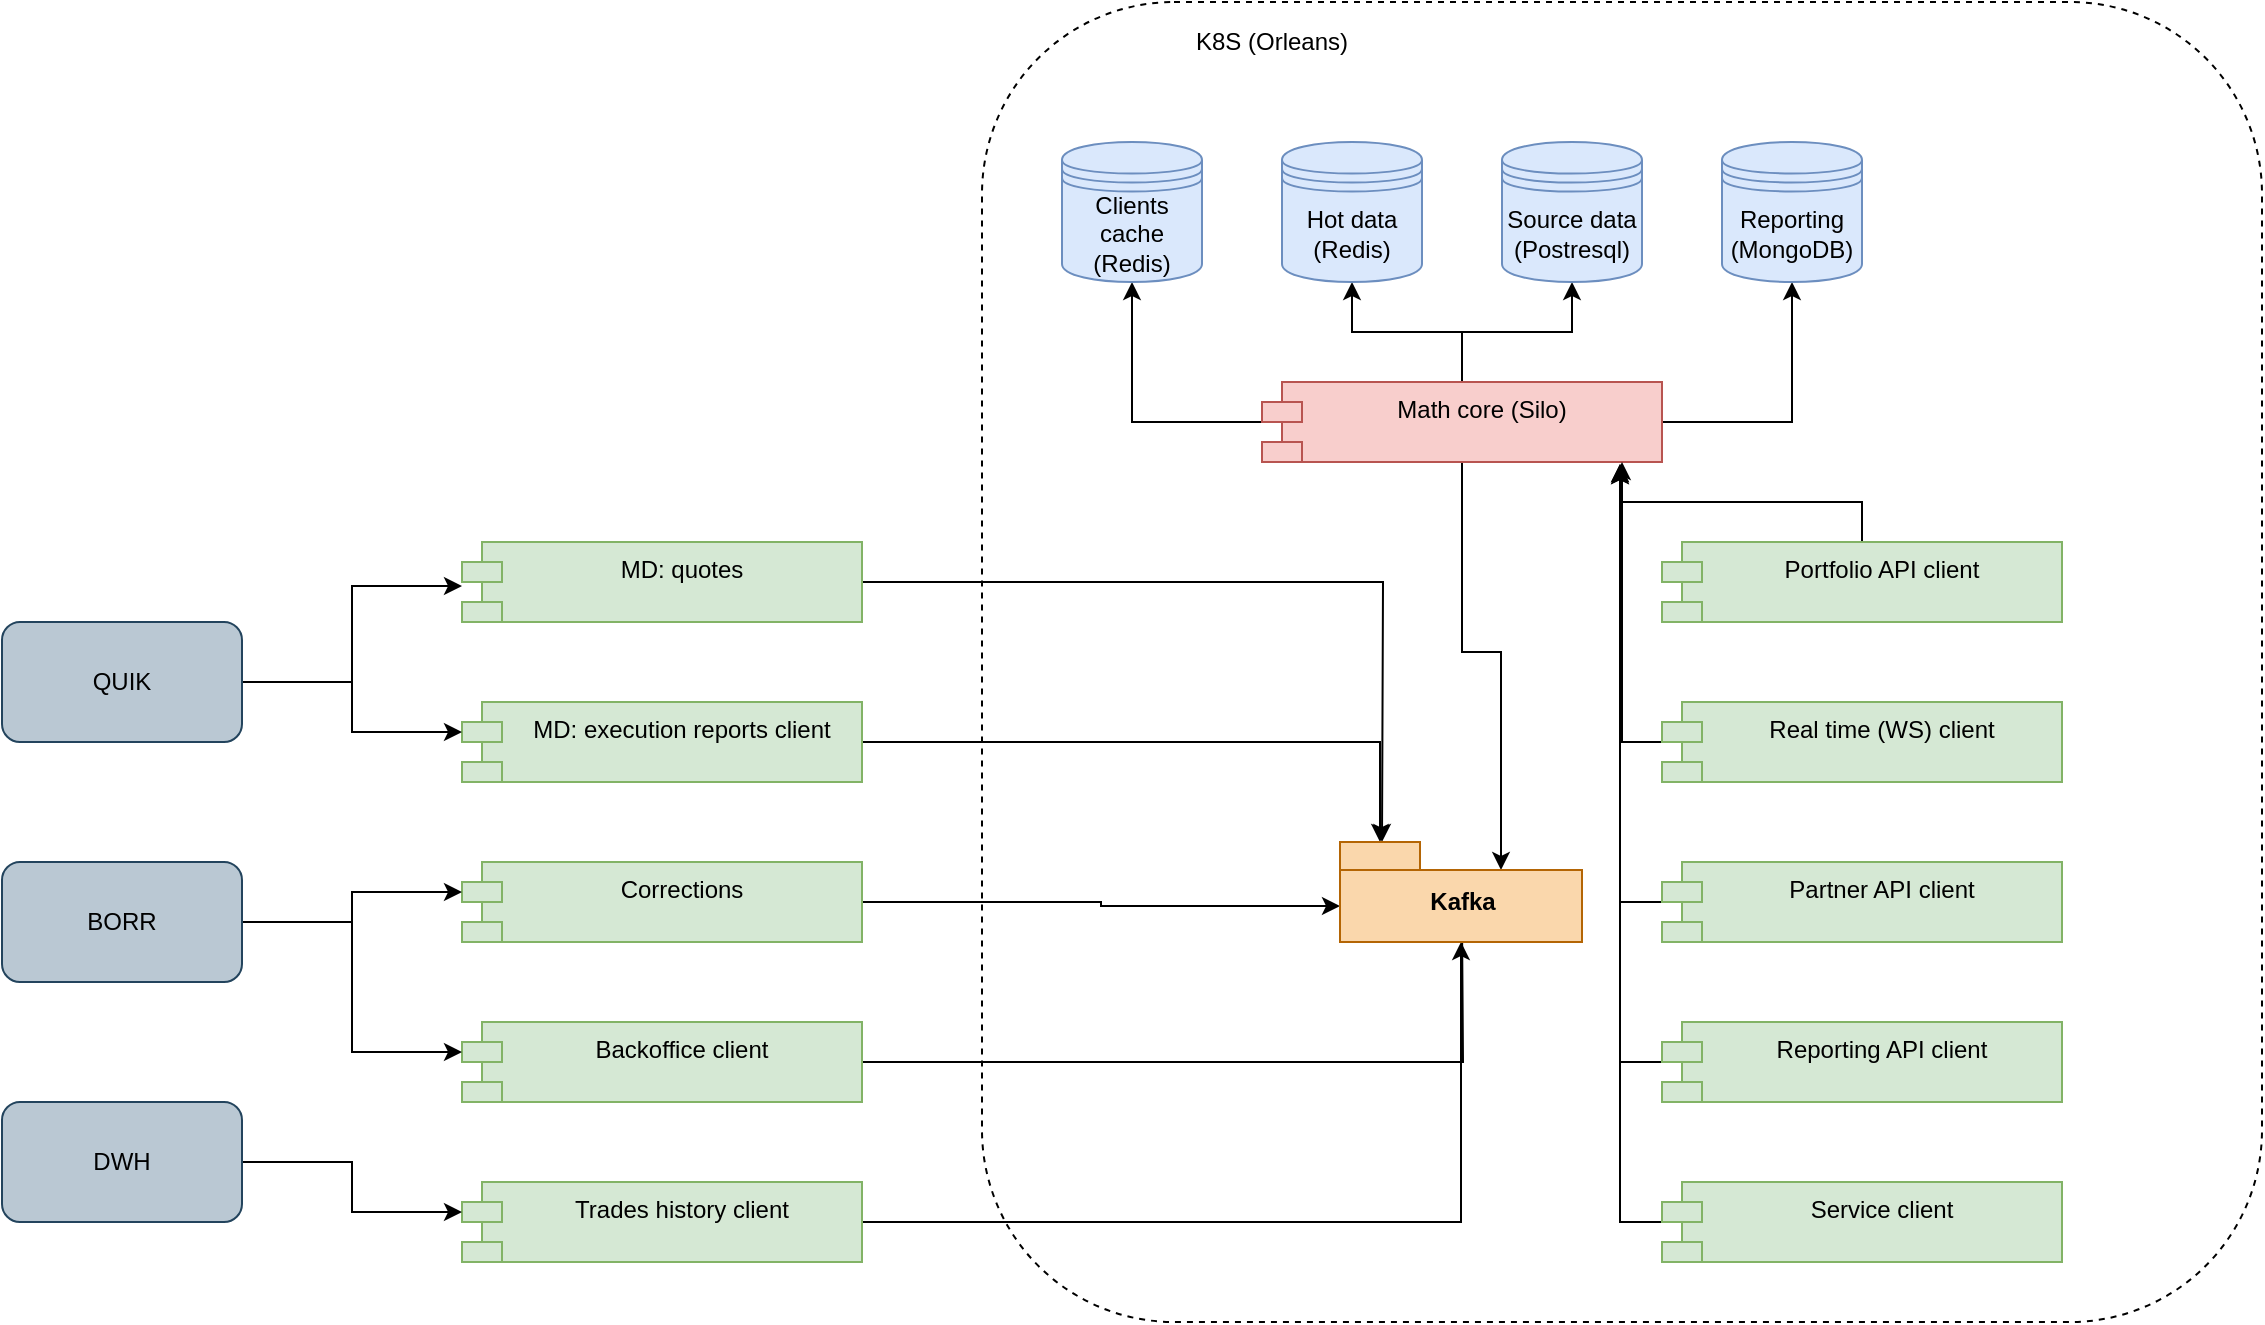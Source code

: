 <mxfile version="20.3.0" type="github">
  <diagram id="Jph7q5hVraavxcGT9fUf" name="Page-1">
    <mxGraphModel dx="2013" dy="837" grid="1" gridSize="10" guides="1" tooltips="1" connect="1" arrows="1" fold="1" page="1" pageScale="1" pageWidth="827" pageHeight="1169" math="0" shadow="0">
      <root>
        <mxCell id="0" />
        <mxCell id="1" parent="0" />
        <mxCell id="NwZ4r76V9XNdE9PYF-cX-32" style="edgeStyle=orthogonalEdgeStyle;rounded=0;orthogonalLoop=1;jettySize=auto;html=1;entryX=0;entryY=0;entryDx=80.5;entryDy=14;entryPerimeter=0;" edge="1" parent="1" source="NwZ4r76V9XNdE9PYF-cX-1" target="NwZ4r76V9XNdE9PYF-cX-26">
          <mxGeometry relative="1" as="geometry" />
        </mxCell>
        <mxCell id="NwZ4r76V9XNdE9PYF-cX-41" style="edgeStyle=orthogonalEdgeStyle;rounded=0;orthogonalLoop=1;jettySize=auto;html=1;entryX=0.5;entryY=1;entryDx=0;entryDy=0;" edge="1" parent="1" source="NwZ4r76V9XNdE9PYF-cX-1" target="NwZ4r76V9XNdE9PYF-cX-10">
          <mxGeometry relative="1" as="geometry" />
        </mxCell>
        <mxCell id="NwZ4r76V9XNdE9PYF-cX-42" style="edgeStyle=orthogonalEdgeStyle;rounded=0;orthogonalLoop=1;jettySize=auto;html=1;entryX=0.5;entryY=1;entryDx=0;entryDy=0;" edge="1" parent="1" source="NwZ4r76V9XNdE9PYF-cX-1" target="NwZ4r76V9XNdE9PYF-cX-9">
          <mxGeometry relative="1" as="geometry" />
        </mxCell>
        <mxCell id="NwZ4r76V9XNdE9PYF-cX-43" style="edgeStyle=orthogonalEdgeStyle;rounded=0;orthogonalLoop=1;jettySize=auto;html=1;entryX=0.5;entryY=1;entryDx=0;entryDy=0;" edge="1" parent="1" source="NwZ4r76V9XNdE9PYF-cX-1" target="NwZ4r76V9XNdE9PYF-cX-8">
          <mxGeometry relative="1" as="geometry" />
        </mxCell>
        <mxCell id="NwZ4r76V9XNdE9PYF-cX-44" style="edgeStyle=orthogonalEdgeStyle;rounded=0;orthogonalLoop=1;jettySize=auto;html=1;entryX=0.5;entryY=1;entryDx=0;entryDy=0;" edge="1" parent="1" source="NwZ4r76V9XNdE9PYF-cX-1" target="NwZ4r76V9XNdE9PYF-cX-11">
          <mxGeometry relative="1" as="geometry" />
        </mxCell>
        <mxCell id="NwZ4r76V9XNdE9PYF-cX-1" value="Math core (Silo)" style="shape=module;align=left;spacingLeft=20;align=center;verticalAlign=top;fillColor=#f8cecc;strokeColor=#b85450;" vertex="1" parent="1">
          <mxGeometry x="320" y="200" width="200" height="40" as="geometry" />
        </mxCell>
        <mxCell id="NwZ4r76V9XNdE9PYF-cX-30" style="edgeStyle=orthogonalEdgeStyle;rounded=0;orthogonalLoop=1;jettySize=auto;html=1;entryX=0;entryY=0;entryDx=20;entryDy=0;entryPerimeter=0;" edge="1" parent="1" source="NwZ4r76V9XNdE9PYF-cX-2" target="NwZ4r76V9XNdE9PYF-cX-26">
          <mxGeometry relative="1" as="geometry" />
        </mxCell>
        <mxCell id="NwZ4r76V9XNdE9PYF-cX-2" value="MD: execution reports client" style="shape=module;align=left;spacingLeft=20;align=center;verticalAlign=top;fillColor=#d5e8d4;strokeColor=#82b366;" vertex="1" parent="1">
          <mxGeometry x="-80" y="360" width="200" height="40" as="geometry" />
        </mxCell>
        <mxCell id="NwZ4r76V9XNdE9PYF-cX-31" style="edgeStyle=orthogonalEdgeStyle;rounded=0;orthogonalLoop=1;jettySize=auto;html=1;" edge="1" parent="1" source="NwZ4r76V9XNdE9PYF-cX-3">
          <mxGeometry relative="1" as="geometry">
            <mxPoint x="380" y="430" as="targetPoint" />
          </mxGeometry>
        </mxCell>
        <mxCell id="NwZ4r76V9XNdE9PYF-cX-3" value="MD: quotes" style="shape=module;align=left;spacingLeft=20;align=center;verticalAlign=top;fillColor=#d5e8d4;strokeColor=#82b366;" vertex="1" parent="1">
          <mxGeometry x="-80" y="280" width="200" height="40" as="geometry" />
        </mxCell>
        <mxCell id="NwZ4r76V9XNdE9PYF-cX-29" style="edgeStyle=orthogonalEdgeStyle;rounded=0;orthogonalLoop=1;jettySize=auto;html=1;entryX=0;entryY=0;entryDx=0;entryDy=32;entryPerimeter=0;" edge="1" parent="1" source="NwZ4r76V9XNdE9PYF-cX-4" target="NwZ4r76V9XNdE9PYF-cX-26">
          <mxGeometry relative="1" as="geometry" />
        </mxCell>
        <mxCell id="NwZ4r76V9XNdE9PYF-cX-4" value="Corrections" style="shape=module;align=left;spacingLeft=20;align=center;verticalAlign=top;fillColor=#d5e8d4;strokeColor=#82b366;" vertex="1" parent="1">
          <mxGeometry x="-80" y="440" width="200" height="40" as="geometry" />
        </mxCell>
        <mxCell id="NwZ4r76V9XNdE9PYF-cX-27" style="edgeStyle=orthogonalEdgeStyle;rounded=0;orthogonalLoop=1;jettySize=auto;html=1;entryX=0.5;entryY=1;entryDx=0;entryDy=0;entryPerimeter=0;" edge="1" parent="1" source="NwZ4r76V9XNdE9PYF-cX-5" target="NwZ4r76V9XNdE9PYF-cX-26">
          <mxGeometry relative="1" as="geometry" />
        </mxCell>
        <mxCell id="NwZ4r76V9XNdE9PYF-cX-5" value="Trades history client" style="shape=module;align=left;spacingLeft=20;align=center;verticalAlign=top;fillColor=#d5e8d4;strokeColor=#82b366;" vertex="1" parent="1">
          <mxGeometry x="-80" y="600" width="200" height="40" as="geometry" />
        </mxCell>
        <mxCell id="NwZ4r76V9XNdE9PYF-cX-28" style="edgeStyle=orthogonalEdgeStyle;rounded=0;orthogonalLoop=1;jettySize=auto;html=1;" edge="1" parent="1" source="NwZ4r76V9XNdE9PYF-cX-6">
          <mxGeometry relative="1" as="geometry">
            <mxPoint x="420" y="470" as="targetPoint" />
          </mxGeometry>
        </mxCell>
        <mxCell id="NwZ4r76V9XNdE9PYF-cX-6" value="Backoffice client" style="shape=module;align=left;spacingLeft=20;align=center;verticalAlign=top;fillColor=#d5e8d4;strokeColor=#82b366;" vertex="1" parent="1">
          <mxGeometry x="-80" y="520" width="200" height="40" as="geometry" />
        </mxCell>
        <mxCell id="NwZ4r76V9XNdE9PYF-cX-8" value="Source data&lt;br&gt;(Postresql)" style="shape=datastore;whiteSpace=wrap;html=1;fillColor=#dae8fc;strokeColor=#6c8ebf;" vertex="1" parent="1">
          <mxGeometry x="440" y="80" width="70" height="70" as="geometry" />
        </mxCell>
        <mxCell id="NwZ4r76V9XNdE9PYF-cX-9" value="Hot data&lt;br&gt;(Redis)" style="shape=datastore;whiteSpace=wrap;html=1;fillColor=#dae8fc;strokeColor=#6c8ebf;" vertex="1" parent="1">
          <mxGeometry x="330" y="80" width="70" height="70" as="geometry" />
        </mxCell>
        <mxCell id="NwZ4r76V9XNdE9PYF-cX-10" value="Clients cache&lt;br&gt;(Redis)" style="shape=datastore;whiteSpace=wrap;html=1;fillColor=#dae8fc;strokeColor=#6c8ebf;" vertex="1" parent="1">
          <mxGeometry x="220" y="80" width="70" height="70" as="geometry" />
        </mxCell>
        <mxCell id="NwZ4r76V9XNdE9PYF-cX-11" value="Reporting&lt;br&gt;(MongoDB)" style="shape=datastore;whiteSpace=wrap;html=1;fillColor=#dae8fc;strokeColor=#6c8ebf;" vertex="1" parent="1">
          <mxGeometry x="550" y="80" width="70" height="70" as="geometry" />
        </mxCell>
        <mxCell id="NwZ4r76V9XNdE9PYF-cX-36" style="edgeStyle=orthogonalEdgeStyle;rounded=0;orthogonalLoop=1;jettySize=auto;html=1;entryX=0.895;entryY=1.025;entryDx=0;entryDy=0;entryPerimeter=0;" edge="1" parent="1" source="NwZ4r76V9XNdE9PYF-cX-12" target="NwZ4r76V9XNdE9PYF-cX-1">
          <mxGeometry relative="1" as="geometry" />
        </mxCell>
        <mxCell id="NwZ4r76V9XNdE9PYF-cX-12" value="Portfolio API client" style="shape=module;align=left;spacingLeft=20;align=center;verticalAlign=top;fillColor=#d5e8d4;strokeColor=#82b366;" vertex="1" parent="1">
          <mxGeometry x="520" y="280" width="200" height="40" as="geometry" />
        </mxCell>
        <mxCell id="NwZ4r76V9XNdE9PYF-cX-37" style="edgeStyle=orthogonalEdgeStyle;rounded=0;orthogonalLoop=1;jettySize=auto;html=1;" edge="1" parent="1" source="NwZ4r76V9XNdE9PYF-cX-13">
          <mxGeometry relative="1" as="geometry">
            <mxPoint x="500" y="240" as="targetPoint" />
          </mxGeometry>
        </mxCell>
        <mxCell id="NwZ4r76V9XNdE9PYF-cX-13" value="Real time (WS) client" style="shape=module;align=left;spacingLeft=20;align=center;verticalAlign=top;fillColor=#d5e8d4;strokeColor=#82b366;" vertex="1" parent="1">
          <mxGeometry x="520" y="360" width="200" height="40" as="geometry" />
        </mxCell>
        <mxCell id="NwZ4r76V9XNdE9PYF-cX-38" style="edgeStyle=orthogonalEdgeStyle;rounded=0;orthogonalLoop=1;jettySize=auto;html=1;entryX=0.895;entryY=1.05;entryDx=0;entryDy=0;entryPerimeter=0;" edge="1" parent="1" source="NwZ4r76V9XNdE9PYF-cX-14" target="NwZ4r76V9XNdE9PYF-cX-1">
          <mxGeometry relative="1" as="geometry">
            <Array as="points">
              <mxPoint x="499" y="460" />
            </Array>
          </mxGeometry>
        </mxCell>
        <mxCell id="NwZ4r76V9XNdE9PYF-cX-14" value="Partner API client" style="shape=module;align=left;spacingLeft=20;align=center;verticalAlign=top;fillColor=#d5e8d4;strokeColor=#82b366;" vertex="1" parent="1">
          <mxGeometry x="520" y="440" width="200" height="40" as="geometry" />
        </mxCell>
        <mxCell id="NwZ4r76V9XNdE9PYF-cX-39" style="edgeStyle=orthogonalEdgeStyle;rounded=0;orthogonalLoop=1;jettySize=auto;html=1;entryX=0.895;entryY=1.05;entryDx=0;entryDy=0;entryPerimeter=0;" edge="1" parent="1" source="NwZ4r76V9XNdE9PYF-cX-15" target="NwZ4r76V9XNdE9PYF-cX-1">
          <mxGeometry relative="1" as="geometry">
            <Array as="points">
              <mxPoint x="499" y="540" />
            </Array>
          </mxGeometry>
        </mxCell>
        <mxCell id="NwZ4r76V9XNdE9PYF-cX-15" value="Reporting API client" style="shape=module;align=left;spacingLeft=20;align=center;verticalAlign=top;fillColor=#d5e8d4;strokeColor=#82b366;" vertex="1" parent="1">
          <mxGeometry x="520" y="520" width="200" height="40" as="geometry" />
        </mxCell>
        <mxCell id="NwZ4r76V9XNdE9PYF-cX-40" style="edgeStyle=orthogonalEdgeStyle;rounded=0;orthogonalLoop=1;jettySize=auto;html=1;entryX=0.895;entryY=1.025;entryDx=0;entryDy=0;entryPerimeter=0;" edge="1" parent="1" source="NwZ4r76V9XNdE9PYF-cX-16" target="NwZ4r76V9XNdE9PYF-cX-1">
          <mxGeometry relative="1" as="geometry">
            <Array as="points">
              <mxPoint x="499" y="620" />
            </Array>
          </mxGeometry>
        </mxCell>
        <mxCell id="NwZ4r76V9XNdE9PYF-cX-16" value="Service client" style="shape=module;align=left;spacingLeft=20;align=center;verticalAlign=top;fillColor=#d5e8d4;strokeColor=#82b366;" vertex="1" parent="1">
          <mxGeometry x="520" y="600" width="200" height="40" as="geometry" />
        </mxCell>
        <mxCell id="NwZ4r76V9XNdE9PYF-cX-20" value="" style="edgeStyle=orthogonalEdgeStyle;rounded=0;orthogonalLoop=1;jettySize=auto;html=1;entryX=0;entryY=0;entryDx=0;entryDy=15;entryPerimeter=0;" edge="1" parent="1" source="NwZ4r76V9XNdE9PYF-cX-17" target="NwZ4r76V9XNdE9PYF-cX-2">
          <mxGeometry relative="1" as="geometry" />
        </mxCell>
        <mxCell id="NwZ4r76V9XNdE9PYF-cX-21" style="edgeStyle=orthogonalEdgeStyle;rounded=0;orthogonalLoop=1;jettySize=auto;html=1;entryX=0;entryY=0.55;entryDx=0;entryDy=0;entryPerimeter=0;" edge="1" parent="1" source="NwZ4r76V9XNdE9PYF-cX-17" target="NwZ4r76V9XNdE9PYF-cX-3">
          <mxGeometry relative="1" as="geometry" />
        </mxCell>
        <mxCell id="NwZ4r76V9XNdE9PYF-cX-17" value="QUIK" style="rounded=1;whiteSpace=wrap;html=1;fillColor=#bac8d3;strokeColor=#23445d;" vertex="1" parent="1">
          <mxGeometry x="-310" y="320" width="120" height="60" as="geometry" />
        </mxCell>
        <mxCell id="NwZ4r76V9XNdE9PYF-cX-22" style="edgeStyle=orthogonalEdgeStyle;rounded=0;orthogonalLoop=1;jettySize=auto;html=1;entryX=0;entryY=0;entryDx=0;entryDy=15;entryPerimeter=0;" edge="1" parent="1" source="NwZ4r76V9XNdE9PYF-cX-18" target="NwZ4r76V9XNdE9PYF-cX-4">
          <mxGeometry relative="1" as="geometry" />
        </mxCell>
        <mxCell id="NwZ4r76V9XNdE9PYF-cX-23" style="edgeStyle=orthogonalEdgeStyle;rounded=0;orthogonalLoop=1;jettySize=auto;html=1;entryX=0;entryY=0;entryDx=0;entryDy=15;entryPerimeter=0;" edge="1" parent="1" source="NwZ4r76V9XNdE9PYF-cX-18" target="NwZ4r76V9XNdE9PYF-cX-6">
          <mxGeometry relative="1" as="geometry" />
        </mxCell>
        <mxCell id="NwZ4r76V9XNdE9PYF-cX-18" value="BORR" style="rounded=1;whiteSpace=wrap;html=1;fillColor=#bac8d3;strokeColor=#23445d;" vertex="1" parent="1">
          <mxGeometry x="-310" y="440" width="120" height="60" as="geometry" />
        </mxCell>
        <mxCell id="NwZ4r76V9XNdE9PYF-cX-25" style="edgeStyle=orthogonalEdgeStyle;rounded=0;orthogonalLoop=1;jettySize=auto;html=1;entryX=0;entryY=0;entryDx=0;entryDy=15;entryPerimeter=0;" edge="1" parent="1" source="NwZ4r76V9XNdE9PYF-cX-19" target="NwZ4r76V9XNdE9PYF-cX-5">
          <mxGeometry relative="1" as="geometry" />
        </mxCell>
        <mxCell id="NwZ4r76V9XNdE9PYF-cX-19" value="DWH" style="rounded=1;whiteSpace=wrap;html=1;fillColor=#bac8d3;strokeColor=#23445d;" vertex="1" parent="1">
          <mxGeometry x="-310" y="560" width="120" height="60" as="geometry" />
        </mxCell>
        <mxCell id="NwZ4r76V9XNdE9PYF-cX-26" value="Kafka" style="shape=folder;fontStyle=1;spacingTop=10;tabWidth=40;tabHeight=14;tabPosition=left;html=1;fillColor=#fad7ac;strokeColor=#b46504;" vertex="1" parent="1">
          <mxGeometry x="359" y="430" width="121" height="50" as="geometry" />
        </mxCell>
        <mxCell id="NwZ4r76V9XNdE9PYF-cX-45" value="" style="rounded=1;whiteSpace=wrap;html=1;fillColor=none;dashed=1;" vertex="1" parent="1">
          <mxGeometry x="180" y="10" width="640" height="660" as="geometry" />
        </mxCell>
        <mxCell id="NwZ4r76V9XNdE9PYF-cX-46" value="K8S (Orleans)" style="text;html=1;strokeColor=none;fillColor=none;align=center;verticalAlign=middle;whiteSpace=wrap;rounded=0;dashed=1;" vertex="1" parent="1">
          <mxGeometry x="250" y="20" width="150" height="20" as="geometry" />
        </mxCell>
      </root>
    </mxGraphModel>
  </diagram>
</mxfile>

